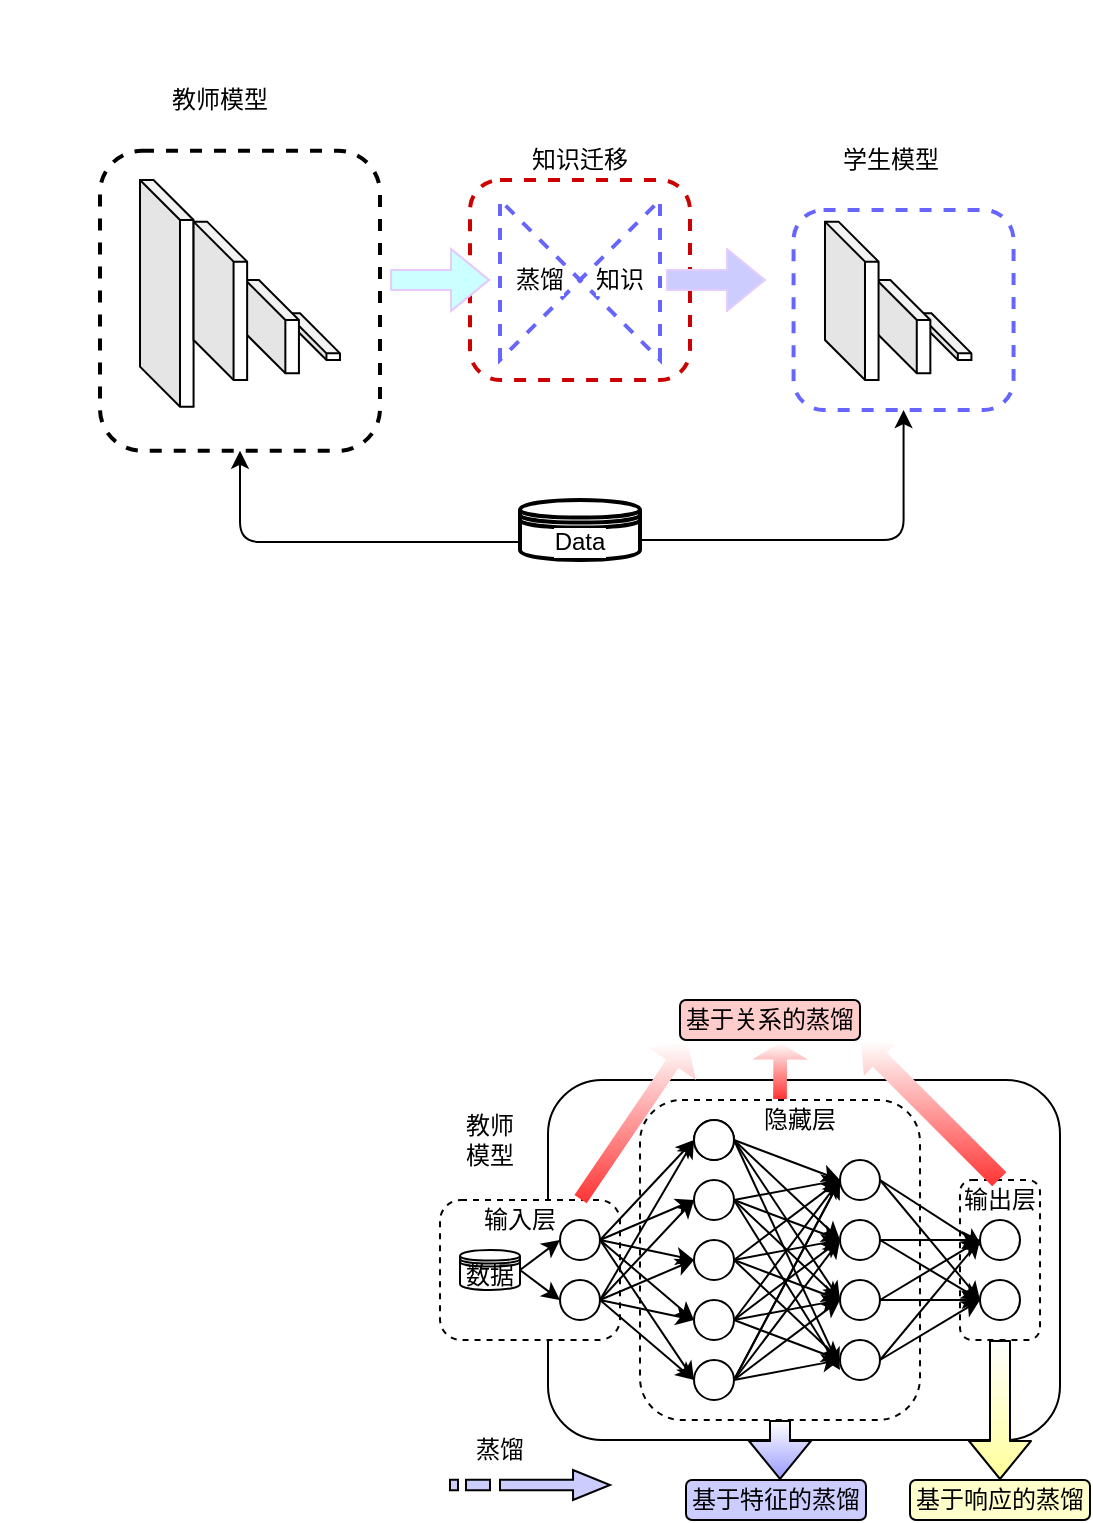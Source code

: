 <mxfile version="14.7.3" type="github">
  <diagram id="efgcIDd-TDXN1GQC0pDD" name="第 1 页">
    <mxGraphModel dx="1209" dy="649" grid="1" gridSize="10" guides="1" tooltips="1" connect="1" arrows="1" fold="1" page="1" pageScale="1" pageWidth="850" pageHeight="1100" math="0" shadow="0">
      <root>
        <mxCell id="0" />
        <mxCell id="1" parent="0" />
        <mxCell id="i-cecyi2e775cCpRPbeq-65" value="" style="rounded=1;whiteSpace=wrap;html=1;fillColor=none;" parent="1" vertex="1">
          <mxGeometry x="314" y="620" width="256" height="180" as="geometry" />
        </mxCell>
        <mxCell id="i-cecyi2e775cCpRPbeq-58" value="" style="rounded=1;whiteSpace=wrap;html=1;dashed=1;" parent="1" vertex="1">
          <mxGeometry x="260" y="680" width="90" height="70" as="geometry" />
        </mxCell>
        <mxCell id="i-cecyi2e775cCpRPbeq-64" value="" style="rounded=1;whiteSpace=wrap;html=1;dashed=1;" parent="1" vertex="1">
          <mxGeometry x="520" y="670" width="40" height="80" as="geometry" />
        </mxCell>
        <mxCell id="EhJ2OECVo1qDTwe-o5zJ-1" value="" style="swimlane;html=1;startSize=20;horizontal=1;containerType=tree;glass=0;dashed=1;strokeColor=none;fillColor=none;" parent="1" vertex="1">
          <mxGeometry x="40" y="80" width="530" height="310" as="geometry">
            <mxRectangle x="40" y="80" width="80" height="20" as="alternateBounds" />
          </mxGeometry>
        </mxCell>
        <mxCell id="EhJ2OECVo1qDTwe-o5zJ-2" value="" style="rounded=1;whiteSpace=wrap;html=1;dashed=1;strokeWidth=2;strokeColor=#6666FF;" parent="EhJ2OECVo1qDTwe-o5zJ-1" vertex="1">
          <mxGeometry x="396.78" y="105" width="110" height="100" as="geometry" />
        </mxCell>
        <mxCell id="EhJ2OECVo1qDTwe-o5zJ-3" value="" style="rounded=1;whiteSpace=wrap;html=1;dashed=1;strokeWidth=2;strokeColor=#CC0000;" parent="EhJ2OECVo1qDTwe-o5zJ-1" vertex="1">
          <mxGeometry x="235" y="90" width="110" height="100" as="geometry" />
        </mxCell>
        <mxCell id="EhJ2OECVo1qDTwe-o5zJ-41" value="" style="shape=collate;html=1;dashed=1;strokeColor=#6666FF;strokeWidth=2;rotation=-90;whiteSpace=wrap;labelBorderColor=none;labelBackgroundColor=#ffffff;" parent="EhJ2OECVo1qDTwe-o5zJ-1" vertex="1">
          <mxGeometry x="250" y="100" width="80" height="80" as="geometry" />
        </mxCell>
        <mxCell id="EhJ2OECVo1qDTwe-o5zJ-42" value="蒸馏" style="text;html=1;strokeColor=none;fillColor=none;align=center;verticalAlign=middle;whiteSpace=wrap;rounded=0;dashed=1;labelBackgroundColor=#ffffff;" parent="EhJ2OECVo1qDTwe-o5zJ-1" vertex="1">
          <mxGeometry x="250" y="130" width="40" height="20" as="geometry" />
        </mxCell>
        <mxCell id="EhJ2OECVo1qDTwe-o5zJ-43" value="知识" style="text;html=1;strokeColor=none;fillColor=none;align=center;verticalAlign=middle;whiteSpace=wrap;rounded=0;dashed=1;labelBackgroundColor=#ffffff;" parent="EhJ2OECVo1qDTwe-o5zJ-1" vertex="1">
          <mxGeometry x="290" y="130" width="40" height="20" as="geometry" />
        </mxCell>
        <mxCell id="EhJ2OECVo1qDTwe-o5zJ-44" value="教师模型" style="text;html=1;strokeColor=none;fillColor=none;align=center;verticalAlign=middle;whiteSpace=wrap;rounded=0;dashed=1;labelBackgroundColor=#ffffff;" parent="EhJ2OECVo1qDTwe-o5zJ-1" vertex="1">
          <mxGeometry x="85" y="40" width="50" height="20" as="geometry" />
        </mxCell>
        <mxCell id="EhJ2OECVo1qDTwe-o5zJ-45" value="知识迁移" style="text;html=1;strokeColor=none;fillColor=none;align=center;verticalAlign=middle;whiteSpace=wrap;rounded=0;dashed=1;labelBackgroundColor=#ffffff;" parent="EhJ2OECVo1qDTwe-o5zJ-1" vertex="1">
          <mxGeometry x="265" y="70" width="50" height="20" as="geometry" />
        </mxCell>
        <mxCell id="EhJ2OECVo1qDTwe-o5zJ-66" value="Data" style="shape=datastore;whiteSpace=wrap;html=1;labelBackgroundColor=#ffffff;strokeColor=#000000;strokeWidth=2;fillColor=none;" parent="EhJ2OECVo1qDTwe-o5zJ-1" vertex="1">
          <mxGeometry x="260" y="250" width="60" height="30" as="geometry" />
        </mxCell>
        <mxCell id="EhJ2OECVo1qDTwe-o5zJ-67" value="" style="edgeStyle=segmentEdgeStyle;endArrow=classic;html=1;strokeColor=#000000;fillColor=#CCCCFF;entryX=0.5;entryY=1;entryDx=0;entryDy=0;" parent="EhJ2OECVo1qDTwe-o5zJ-1" target="EhJ2OECVo1qDTwe-o5zJ-2" edge="1">
          <mxGeometry width="50" height="50" relative="1" as="geometry">
            <mxPoint x="320" y="270" as="sourcePoint" />
            <mxPoint x="370" y="220" as="targetPoint" />
          </mxGeometry>
        </mxCell>
        <mxCell id="EhJ2OECVo1qDTwe-o5zJ-69" value="学生模型" style="text;html=1;strokeColor=none;fillColor=none;align=center;verticalAlign=middle;whiteSpace=wrap;rounded=0;labelBackgroundColor=#ffffff;" parent="EhJ2OECVo1qDTwe-o5zJ-1" vertex="1">
          <mxGeometry x="412.5" y="70" width="65" height="20" as="geometry" />
        </mxCell>
        <mxCell id="B3fZlqtm0j4gGUwRaWmn-13" value="" style="shape=cube;whiteSpace=wrap;html=1;boundedLbl=1;backgroundOutline=1;darkOpacity=0.05;darkOpacity2=0.1;" vertex="1" parent="EhJ2OECVo1qDTwe-o5zJ-1">
          <mxGeometry x="458.924" y="156.663" width="26.786" height="23.333" as="geometry" />
        </mxCell>
        <mxCell id="B3fZlqtm0j4gGUwRaWmn-14" value="" style="shape=cube;whiteSpace=wrap;html=1;boundedLbl=1;backgroundOutline=1;darkOpacity=0.05;darkOpacity2=0.1;" vertex="1" parent="EhJ2OECVo1qDTwe-o5zJ-1">
          <mxGeometry x="438.389" y="139.997" width="26.786" height="46.667" as="geometry" />
        </mxCell>
        <mxCell id="B3fZlqtm0j4gGUwRaWmn-16" value="" style="shape=cube;whiteSpace=wrap;html=1;boundedLbl=1;backgroundOutline=1;darkOpacity=0.05;darkOpacity2=0.1;" vertex="1" parent="EhJ2OECVo1qDTwe-o5zJ-1">
          <mxGeometry x="412.496" y="110.83" width="26.786" height="79.167" as="geometry" />
        </mxCell>
        <mxCell id="EhJ2OECVo1qDTwe-o5zJ-4" value="" style="rounded=1;whiteSpace=wrap;html=1;dashed=1;strokeWidth=2;" parent="EhJ2OECVo1qDTwe-o5zJ-1" vertex="1">
          <mxGeometry x="50" y="75.41" width="140" height="150" as="geometry" />
        </mxCell>
        <mxCell id="EhJ2OECVo1qDTwe-o5zJ-68" value="" style="edgeStyle=segmentEdgeStyle;endArrow=classic;html=1;strokeColor=#000000;fillColor=#CCCCFF;entryX=0.5;entryY=1;entryDx=0;entryDy=0;exitX=0;exitY=0.7;exitDx=0;exitDy=0;" parent="EhJ2OECVo1qDTwe-o5zJ-1" source="EhJ2OECVo1qDTwe-o5zJ-66" target="EhJ2OECVo1qDTwe-o5zJ-4" edge="1">
          <mxGeometry width="50" height="50" relative="1" as="geometry">
            <mxPoint x="330" y="280" as="sourcePoint" />
            <mxPoint x="455" y="200" as="targetPoint" />
          </mxGeometry>
        </mxCell>
        <mxCell id="EhJ2OECVo1qDTwe-o5zJ-88" value="" style="shape=flexArrow;endArrow=classic;html=1;exitX=1;exitY=0.5;exitDx=0;exitDy=0;strokeColor=#E5CCFF;fillColor=#CCFFFF;" parent="1" edge="1">
          <mxGeometry width="50" height="50" relative="1" as="geometry">
            <mxPoint x="235" y="220" as="sourcePoint" />
            <mxPoint x="285" y="220" as="targetPoint" />
            <Array as="points">
              <mxPoint x="255" y="220" />
            </Array>
          </mxGeometry>
        </mxCell>
        <mxCell id="EhJ2OECVo1qDTwe-o5zJ-89" value="" style="shape=flexArrow;endArrow=classic;html=1;strokeColor=#E5CCFF;exitX=0.5;exitY=1;exitDx=0;exitDy=0;fillColor=#CCCCFF;" parent="1" edge="1">
          <mxGeometry width="50" height="50" relative="1" as="geometry">
            <mxPoint x="373" y="220" as="sourcePoint" />
            <mxPoint x="423" y="220" as="targetPoint" />
          </mxGeometry>
        </mxCell>
        <mxCell id="i-cecyi2e775cCpRPbeq-2" value="" style="group" parent="1" vertex="1" connectable="0">
          <mxGeometry x="320" y="640" width="250" height="160" as="geometry" />
        </mxCell>
        <mxCell id="i-cecyi2e775cCpRPbeq-56" value="" style="rounded=1;whiteSpace=wrap;html=1;dashed=1;" parent="i-cecyi2e775cCpRPbeq-2" vertex="1">
          <mxGeometry x="40" y="-10" width="140" height="160" as="geometry" />
        </mxCell>
        <mxCell id="i-cecyi2e775cCpRPbeq-3" value="" style="ellipse;whiteSpace=wrap;html=1;aspect=fixed;" parent="i-cecyi2e775cCpRPbeq-2" vertex="1">
          <mxGeometry x="67" width="20" height="20" as="geometry" />
        </mxCell>
        <mxCell id="i-cecyi2e775cCpRPbeq-4" value="" style="ellipse;whiteSpace=wrap;html=1;aspect=fixed;" parent="i-cecyi2e775cCpRPbeq-2" vertex="1">
          <mxGeometry x="67" y="30" width="20" height="20" as="geometry" />
        </mxCell>
        <mxCell id="i-cecyi2e775cCpRPbeq-5" value="" style="ellipse;whiteSpace=wrap;html=1;aspect=fixed;" parent="i-cecyi2e775cCpRPbeq-2" vertex="1">
          <mxGeometry x="67" y="60" width="20" height="20" as="geometry" />
        </mxCell>
        <mxCell id="i-cecyi2e775cCpRPbeq-6" value="" style="ellipse;whiteSpace=wrap;html=1;aspect=fixed;" parent="i-cecyi2e775cCpRPbeq-2" vertex="1">
          <mxGeometry x="67" y="90" width="20" height="20" as="geometry" />
        </mxCell>
        <mxCell id="i-cecyi2e775cCpRPbeq-7" value="" style="ellipse;whiteSpace=wrap;html=1;aspect=fixed;" parent="i-cecyi2e775cCpRPbeq-2" vertex="1">
          <mxGeometry x="67" y="120" width="20" height="20" as="geometry" />
        </mxCell>
        <mxCell id="i-cecyi2e775cCpRPbeq-8" value="" style="ellipse;whiteSpace=wrap;html=1;aspect=fixed;" parent="i-cecyi2e775cCpRPbeq-2" vertex="1">
          <mxGeometry y="50" width="20" height="20" as="geometry" />
        </mxCell>
        <mxCell id="i-cecyi2e775cCpRPbeq-9" value="" style="ellipse;whiteSpace=wrap;html=1;aspect=fixed;" parent="i-cecyi2e775cCpRPbeq-2" vertex="1">
          <mxGeometry y="80" width="20" height="20" as="geometry" />
        </mxCell>
        <mxCell id="i-cecyi2e775cCpRPbeq-16" value="" style="endArrow=classic;html=1;exitX=1;exitY=0.5;exitDx=0;exitDy=0;entryX=0;entryY=0.5;entryDx=0;entryDy=0;" parent="i-cecyi2e775cCpRPbeq-2" source="i-cecyi2e775cCpRPbeq-8" target="i-cecyi2e775cCpRPbeq-20" edge="1">
          <mxGeometry width="50" height="50" relative="1" as="geometry">
            <mxPoint x="260" y="200" as="sourcePoint" />
            <mxPoint x="40" y="10" as="targetPoint" />
          </mxGeometry>
        </mxCell>
        <mxCell id="i-cecyi2e775cCpRPbeq-17" value="" style="endArrow=classic;html=1;exitX=1;exitY=0.5;exitDx=0;exitDy=0;entryX=0;entryY=0.5;entryDx=0;entryDy=0;" parent="i-cecyi2e775cCpRPbeq-2" source="i-cecyi2e775cCpRPbeq-8" target="i-cecyi2e775cCpRPbeq-5" edge="1">
          <mxGeometry width="50" height="50" relative="1" as="geometry">
            <mxPoint x="40" y="80" as="sourcePoint" />
            <mxPoint x="60" y="30" as="targetPoint" />
          </mxGeometry>
        </mxCell>
        <mxCell id="i-cecyi2e775cCpRPbeq-18" value="" style="endArrow=classic;html=1;exitX=1;exitY=0.5;exitDx=0;exitDy=0;entryX=0;entryY=0.5;entryDx=0;entryDy=0;" parent="i-cecyi2e775cCpRPbeq-2" source="i-cecyi2e775cCpRPbeq-9" target="i-cecyi2e775cCpRPbeq-3" edge="1">
          <mxGeometry width="50" height="50" relative="1" as="geometry">
            <mxPoint x="30" y="70" as="sourcePoint" />
            <mxPoint x="40" y="20" as="targetPoint" />
          </mxGeometry>
        </mxCell>
        <mxCell id="i-cecyi2e775cCpRPbeq-19" value="" style="endArrow=classic;html=1;exitX=1;exitY=0.5;exitDx=0;exitDy=0;entryX=0;entryY=0.5;entryDx=0;entryDy=0;" parent="i-cecyi2e775cCpRPbeq-2" source="i-cecyi2e775cCpRPbeq-9" target="i-cecyi2e775cCpRPbeq-5" edge="1">
          <mxGeometry width="50" height="50" relative="1" as="geometry">
            <mxPoint x="30" y="110" as="sourcePoint" />
            <mxPoint x="40" y="70" as="targetPoint" />
          </mxGeometry>
        </mxCell>
        <mxCell id="i-cecyi2e775cCpRPbeq-20" value="" style="ellipse;whiteSpace=wrap;html=1;aspect=fixed;" parent="i-cecyi2e775cCpRPbeq-2" vertex="1">
          <mxGeometry x="67" width="20" height="20" as="geometry" />
        </mxCell>
        <mxCell id="i-cecyi2e775cCpRPbeq-21" value="" style="endArrow=classic;html=1;exitX=1;exitY=0.5;exitDx=0;exitDy=0;entryX=0;entryY=0.5;entryDx=0;entryDy=0;" parent="i-cecyi2e775cCpRPbeq-2" source="i-cecyi2e775cCpRPbeq-8" target="i-cecyi2e775cCpRPbeq-7" edge="1">
          <mxGeometry width="50" height="50" relative="1" as="geometry">
            <mxPoint x="30" y="70" as="sourcePoint" />
            <mxPoint x="50" y="110" as="targetPoint" />
          </mxGeometry>
        </mxCell>
        <mxCell id="i-cecyi2e775cCpRPbeq-39" value="" style="endArrow=classic;html=1;exitX=1;exitY=0.5;exitDx=0;exitDy=0;entryX=0;entryY=0.5;entryDx=0;entryDy=0;" parent="i-cecyi2e775cCpRPbeq-2" source="i-cecyi2e775cCpRPbeq-9" target="i-cecyi2e775cCpRPbeq-4" edge="1">
          <mxGeometry width="50" height="50" relative="1" as="geometry">
            <mxPoint x="30" y="100" as="sourcePoint" />
            <mxPoint x="40" y="40" as="targetPoint" />
          </mxGeometry>
        </mxCell>
        <mxCell id="i-cecyi2e775cCpRPbeq-57" value="隐藏层" style="text;html=1;strokeColor=none;fillColor=none;align=center;verticalAlign=middle;whiteSpace=wrap;rounded=0;dashed=1;" parent="i-cecyi2e775cCpRPbeq-2" vertex="1">
          <mxGeometry x="100" y="-10" width="40" height="20" as="geometry" />
        </mxCell>
        <mxCell id="i-cecyi2e775cCpRPbeq-38" value="" style="endArrow=classic;html=1;entryX=0;entryY=0.5;entryDx=0;entryDy=0;" parent="1" target="i-cecyi2e775cCpRPbeq-4" edge="1">
          <mxGeometry width="50" height="50" relative="1" as="geometry">
            <mxPoint x="340" y="700" as="sourcePoint" />
            <mxPoint x="370" y="660" as="targetPoint" />
          </mxGeometry>
        </mxCell>
        <mxCell id="i-cecyi2e775cCpRPbeq-40" value="" style="endArrow=classic;html=1;entryX=0;entryY=0.5;entryDx=0;entryDy=0;" parent="1" target="i-cecyi2e775cCpRPbeq-6" edge="1">
          <mxGeometry width="50" height="50" relative="1" as="geometry">
            <mxPoint x="340" y="730" as="sourcePoint" />
            <mxPoint x="370" y="720" as="targetPoint" />
          </mxGeometry>
        </mxCell>
        <mxCell id="i-cecyi2e775cCpRPbeq-41" value="" style="endArrow=classic;html=1;entryX=0;entryY=0.5;entryDx=0;entryDy=0;" parent="1" target="i-cecyi2e775cCpRPbeq-7" edge="1">
          <mxGeometry width="50" height="50" relative="1" as="geometry">
            <mxPoint x="340" y="730" as="sourcePoint" />
            <mxPoint x="370" y="750" as="targetPoint" />
          </mxGeometry>
        </mxCell>
        <mxCell id="i-cecyi2e775cCpRPbeq-42" value="" style="endArrow=classic;html=1;entryX=0;entryY=0.5;entryDx=0;entryDy=0;" parent="1" target="i-cecyi2e775cCpRPbeq-6" edge="1">
          <mxGeometry width="50" height="50" relative="1" as="geometry">
            <mxPoint x="340" y="700" as="sourcePoint" />
            <mxPoint x="360" y="740" as="targetPoint" />
          </mxGeometry>
        </mxCell>
        <mxCell id="i-cecyi2e775cCpRPbeq-43" value="" style="endArrow=classic;html=1;entryX=0;entryY=0.5;entryDx=0;entryDy=0;" parent="1" target="i-cecyi2e775cCpRPbeq-12" edge="1">
          <mxGeometry width="50" height="50" relative="1" as="geometry">
            <mxPoint x="407" y="650" as="sourcePoint" />
            <mxPoint x="437" y="705" as="targetPoint" />
          </mxGeometry>
        </mxCell>
        <mxCell id="i-cecyi2e775cCpRPbeq-44" value="" style="endArrow=classic;html=1;entryX=-0.02;entryY=0.66;entryDx=0;entryDy=0;entryPerimeter=0;" parent="1" target="i-cecyi2e775cCpRPbeq-13" edge="1">
          <mxGeometry width="50" height="50" relative="1" as="geometry">
            <mxPoint x="407" y="650" as="sourcePoint" />
            <mxPoint x="437" y="735" as="targetPoint" />
          </mxGeometry>
        </mxCell>
        <mxCell id="i-cecyi2e775cCpRPbeq-45" value="" style="endArrow=classic;html=1;entryX=0;entryY=0.5;entryDx=0;entryDy=0;" parent="1" target="i-cecyi2e775cCpRPbeq-12" edge="1">
          <mxGeometry width="50" height="50" relative="1" as="geometry">
            <mxPoint x="407" y="680" as="sourcePoint" />
            <mxPoint x="437" y="705" as="targetPoint" />
          </mxGeometry>
        </mxCell>
        <mxCell id="i-cecyi2e775cCpRPbeq-46" value="" style="endArrow=classic;html=1;entryX=0;entryY=0.75;entryDx=0;entryDy=0;entryPerimeter=0;" parent="1" target="i-cecyi2e775cCpRPbeq-13" edge="1">
          <mxGeometry width="50" height="50" relative="1" as="geometry">
            <mxPoint x="407" y="680" as="sourcePoint" />
            <mxPoint x="437" y="735" as="targetPoint" />
          </mxGeometry>
        </mxCell>
        <mxCell id="i-cecyi2e775cCpRPbeq-47" value="" style="endArrow=classic;html=1;entryX=0;entryY=0.5;entryDx=0;entryDy=0;" parent="1" target="i-cecyi2e775cCpRPbeq-11" edge="1">
          <mxGeometry width="50" height="50" relative="1" as="geometry">
            <mxPoint x="407" y="740" as="sourcePoint" />
            <mxPoint x="427" y="690" as="targetPoint" />
          </mxGeometry>
        </mxCell>
        <mxCell id="i-cecyi2e775cCpRPbeq-48" value="" style="endArrow=classic;html=1;entryX=0;entryY=0.5;entryDx=0;entryDy=0;" parent="1" target="i-cecyi2e775cCpRPbeq-12" edge="1">
          <mxGeometry width="50" height="50" relative="1" as="geometry">
            <mxPoint x="407" y="710" as="sourcePoint" />
            <mxPoint x="437" y="705" as="targetPoint" />
          </mxGeometry>
        </mxCell>
        <mxCell id="i-cecyi2e775cCpRPbeq-49" value="" style="endArrow=classic;html=1;entryX=0;entryY=0.5;entryDx=0;entryDy=0;" parent="1" target="i-cecyi2e775cCpRPbeq-12" edge="1">
          <mxGeometry width="50" height="50" relative="1" as="geometry">
            <mxPoint x="407" y="740" as="sourcePoint" />
            <mxPoint x="437" y="735" as="targetPoint" />
          </mxGeometry>
        </mxCell>
        <mxCell id="i-cecyi2e775cCpRPbeq-50" value="" style="endArrow=classic;html=1;exitX=1;exitY=0.5;exitDx=0;exitDy=0;" parent="1" source="i-cecyi2e775cCpRPbeq-7" edge="1">
          <mxGeometry width="50" height="50" relative="1" as="geometry">
            <mxPoint x="417" y="750" as="sourcePoint" />
            <mxPoint x="460" y="760" as="targetPoint" />
          </mxGeometry>
        </mxCell>
        <mxCell id="i-cecyi2e775cCpRPbeq-51" value="" style="endArrow=classic;html=1;entryX=0;entryY=0.5;entryDx=0;entryDy=0;" parent="1" target="i-cecyi2e775cCpRPbeq-10" edge="1">
          <mxGeometry width="50" height="50" relative="1" as="geometry">
            <mxPoint x="407" y="770" as="sourcePoint" />
            <mxPoint x="427" y="670" as="targetPoint" />
          </mxGeometry>
        </mxCell>
        <mxCell id="i-cecyi2e775cCpRPbeq-52" value="" style="endArrow=classic;html=1;" parent="1" edge="1">
          <mxGeometry width="50" height="50" relative="1" as="geometry">
            <mxPoint x="407" y="770" as="sourcePoint" />
            <mxPoint x="460" y="730" as="targetPoint" />
          </mxGeometry>
        </mxCell>
        <mxCell id="i-cecyi2e775cCpRPbeq-53" value="" style="endArrow=classic;html=1;entryX=0;entryY=0.5;entryDx=0;entryDy=0;" parent="1" target="i-cecyi2e775cCpRPbeq-10" edge="1">
          <mxGeometry width="50" height="50" relative="1" as="geometry">
            <mxPoint x="407" y="770" as="sourcePoint" />
            <mxPoint x="427" y="670" as="targetPoint" />
          </mxGeometry>
        </mxCell>
        <mxCell id="i-cecyi2e775cCpRPbeq-54" value="" style="endArrow=classic;html=1;exitX=1;exitY=0.5;exitDx=0;exitDy=0;entryX=0;entryY=0.5;entryDx=0;entryDy=0;" parent="1" source="i-cecyi2e775cCpRPbeq-6" target="i-cecyi2e775cCpRPbeq-13" edge="1">
          <mxGeometry width="50" height="50" relative="1" as="geometry">
            <mxPoint x="417" y="780" as="sourcePoint" />
            <mxPoint x="427" y="760" as="targetPoint" />
          </mxGeometry>
        </mxCell>
        <mxCell id="i-cecyi2e775cCpRPbeq-55" value="" style="endArrow=classic;html=1;exitX=1;exitY=0.5;exitDx=0;exitDy=0;entryX=0;entryY=0.5;entryDx=0;entryDy=0;" parent="1" source="i-cecyi2e775cCpRPbeq-5" target="i-cecyi2e775cCpRPbeq-13" edge="1">
          <mxGeometry width="50" height="50" relative="1" as="geometry">
            <mxPoint x="417" y="750" as="sourcePoint" />
            <mxPoint x="427" y="760" as="targetPoint" />
          </mxGeometry>
        </mxCell>
        <mxCell id="i-cecyi2e775cCpRPbeq-10" value="" style="ellipse;whiteSpace=wrap;html=1;aspect=fixed;" parent="1" vertex="1">
          <mxGeometry x="460" y="660" width="20" height="20" as="geometry" />
        </mxCell>
        <mxCell id="i-cecyi2e775cCpRPbeq-11" value="" style="ellipse;whiteSpace=wrap;html=1;aspect=fixed;" parent="1" vertex="1">
          <mxGeometry x="460" y="690" width="20" height="20" as="geometry" />
        </mxCell>
        <mxCell id="i-cecyi2e775cCpRPbeq-12" value="" style="ellipse;whiteSpace=wrap;html=1;aspect=fixed;" parent="1" vertex="1">
          <mxGeometry x="460" y="720" width="20" height="20" as="geometry" />
        </mxCell>
        <mxCell id="i-cecyi2e775cCpRPbeq-13" value="" style="ellipse;whiteSpace=wrap;html=1;aspect=fixed;" parent="1" vertex="1">
          <mxGeometry x="460" y="750" width="20" height="20" as="geometry" />
        </mxCell>
        <mxCell id="i-cecyi2e775cCpRPbeq-14" value="" style="ellipse;whiteSpace=wrap;html=1;aspect=fixed;" parent="1" vertex="1">
          <mxGeometry x="530" y="690" width="20" height="20" as="geometry" />
        </mxCell>
        <mxCell id="i-cecyi2e775cCpRPbeq-15" value="" style="ellipse;whiteSpace=wrap;html=1;aspect=fixed;" parent="1" vertex="1">
          <mxGeometry x="530" y="720" width="20" height="20" as="geometry" />
        </mxCell>
        <mxCell id="i-cecyi2e775cCpRPbeq-30" value="" style="endArrow=classic;html=1;exitX=1;exitY=0.5;exitDx=0;exitDy=0;entryX=0.047;entryY=0.647;entryDx=0;entryDy=0;entryPerimeter=0;" parent="1" source="i-cecyi2e775cCpRPbeq-10" target="i-cecyi2e775cCpRPbeq-14" edge="1">
          <mxGeometry width="50" height="50" relative="1" as="geometry">
            <mxPoint x="450" y="725" as="sourcePoint" />
            <mxPoint x="470" y="775" as="targetPoint" />
          </mxGeometry>
        </mxCell>
        <mxCell id="i-cecyi2e775cCpRPbeq-31" value="" style="endArrow=classic;html=1;entryX=0;entryY=0.5;entryDx=0;entryDy=0;exitX=1;exitY=0.5;exitDx=0;exitDy=0;" parent="1" source="i-cecyi2e775cCpRPbeq-10" target="i-cecyi2e775cCpRPbeq-15" edge="1">
          <mxGeometry width="50" height="50" relative="1" as="geometry">
            <mxPoint x="479" y="673" as="sourcePoint" />
            <mxPoint x="510.94" y="712.94" as="targetPoint" />
          </mxGeometry>
        </mxCell>
        <mxCell id="i-cecyi2e775cCpRPbeq-32" value="" style="endArrow=classic;html=1;entryX=0;entryY=0.5;entryDx=0;entryDy=0;exitX=1;exitY=0.5;exitDx=0;exitDy=0;" parent="1" source="i-cecyi2e775cCpRPbeq-11" target="i-cecyi2e775cCpRPbeq-14" edge="1">
          <mxGeometry width="50" height="50" relative="1" as="geometry">
            <mxPoint x="483" y="675" as="sourcePoint" />
            <mxPoint x="510" y="740" as="targetPoint" />
          </mxGeometry>
        </mxCell>
        <mxCell id="i-cecyi2e775cCpRPbeq-33" value="" style="endArrow=classic;html=1;entryX=0;entryY=0.5;entryDx=0;entryDy=0;exitX=1;exitY=0.5;exitDx=0;exitDy=0;" parent="1" source="i-cecyi2e775cCpRPbeq-11" target="i-cecyi2e775cCpRPbeq-15" edge="1">
          <mxGeometry width="50" height="50" relative="1" as="geometry">
            <mxPoint x="490" y="710" as="sourcePoint" />
            <mxPoint x="510" y="710" as="targetPoint" />
          </mxGeometry>
        </mxCell>
        <mxCell id="i-cecyi2e775cCpRPbeq-34" value="" style="endArrow=classic;html=1;entryX=0;entryY=0.5;entryDx=0;entryDy=0;exitX=1;exitY=0.5;exitDx=0;exitDy=0;exitPerimeter=0;" parent="1" source="i-cecyi2e775cCpRPbeq-12" target="i-cecyi2e775cCpRPbeq-14" edge="1">
          <mxGeometry width="50" height="50" relative="1" as="geometry">
            <mxPoint x="490" y="710" as="sourcePoint" />
            <mxPoint x="510" y="740" as="targetPoint" />
          </mxGeometry>
        </mxCell>
        <mxCell id="i-cecyi2e775cCpRPbeq-35" value="" style="endArrow=classic;html=1;entryX=0;entryY=0.5;entryDx=0;entryDy=0;exitX=1;exitY=0.5;exitDx=0;exitDy=0;" parent="1" source="i-cecyi2e775cCpRPbeq-12" target="i-cecyi2e775cCpRPbeq-15" edge="1">
          <mxGeometry width="50" height="50" relative="1" as="geometry">
            <mxPoint x="490" y="740" as="sourcePoint" />
            <mxPoint x="510" y="710" as="targetPoint" />
          </mxGeometry>
        </mxCell>
        <mxCell id="i-cecyi2e775cCpRPbeq-36" value="" style="endArrow=classic;html=1;entryX=0;entryY=0.5;entryDx=0;entryDy=0;exitX=1;exitY=0.5;exitDx=0;exitDy=0;" parent="1" source="i-cecyi2e775cCpRPbeq-13" target="i-cecyi2e775cCpRPbeq-14" edge="1">
          <mxGeometry width="50" height="50" relative="1" as="geometry">
            <mxPoint x="490" y="740" as="sourcePoint" />
            <mxPoint x="510" y="740" as="targetPoint" />
          </mxGeometry>
        </mxCell>
        <mxCell id="i-cecyi2e775cCpRPbeq-37" value="" style="endArrow=classic;html=1;entryX=0;entryY=0.5;entryDx=0;entryDy=0;exitX=1;exitY=0.5;exitDx=0;exitDy=0;" parent="1" source="i-cecyi2e775cCpRPbeq-13" target="i-cecyi2e775cCpRPbeq-15" edge="1">
          <mxGeometry width="50" height="50" relative="1" as="geometry">
            <mxPoint x="490" y="770" as="sourcePoint" />
            <mxPoint x="510" y="710" as="targetPoint" />
          </mxGeometry>
        </mxCell>
        <mxCell id="i-cecyi2e775cCpRPbeq-22" value="" style="endArrow=classic;html=1;exitX=1;exitY=0.5;exitDx=0;exitDy=0;entryX=0;entryY=0.5;entryDx=0;entryDy=0;" parent="1" source="i-cecyi2e775cCpRPbeq-20" target="i-cecyi2e775cCpRPbeq-10" edge="1">
          <mxGeometry width="50" height="50" relative="1" as="geometry">
            <mxPoint x="377" y="710" as="sourcePoint" />
            <mxPoint x="397" y="780" as="targetPoint" />
          </mxGeometry>
        </mxCell>
        <mxCell id="i-cecyi2e775cCpRPbeq-24" value="" style="endArrow=classic;html=1;entryX=0;entryY=0.5;entryDx=0;entryDy=0;exitX=1;exitY=0.5;exitDx=0;exitDy=0;" parent="1" source="i-cecyi2e775cCpRPbeq-4" target="i-cecyi2e775cCpRPbeq-10" edge="1">
          <mxGeometry width="50" height="50" relative="1" as="geometry">
            <mxPoint x="417" y="660" as="sourcePoint" />
            <mxPoint x="436.6" y="768.2" as="targetPoint" />
          </mxGeometry>
        </mxCell>
        <mxCell id="i-cecyi2e775cCpRPbeq-26" value="" style="endArrow=classic;html=1;entryX=0;entryY=0.5;entryDx=0;entryDy=0;exitX=1;exitY=0.5;exitDx=0;exitDy=0;" parent="1" source="i-cecyi2e775cCpRPbeq-5" target="i-cecyi2e775cCpRPbeq-10" edge="1">
          <mxGeometry width="50" height="50" relative="1" as="geometry">
            <mxPoint x="417" y="690" as="sourcePoint" />
            <mxPoint x="437" y="770" as="targetPoint" />
          </mxGeometry>
        </mxCell>
        <mxCell id="i-cecyi2e775cCpRPbeq-28" value="" style="endArrow=classic;html=1;entryX=0;entryY=0.5;entryDx=0;entryDy=0;exitX=1;exitY=0.5;exitDx=0;exitDy=0;" parent="1" source="i-cecyi2e775cCpRPbeq-6" target="i-cecyi2e775cCpRPbeq-10" edge="1">
          <mxGeometry width="50" height="50" relative="1" as="geometry">
            <mxPoint x="417" y="720" as="sourcePoint" />
            <mxPoint x="437" y="705" as="targetPoint" />
          </mxGeometry>
        </mxCell>
        <mxCell id="i-cecyi2e775cCpRPbeq-23" value="" style="endArrow=classic;html=1;exitX=1;exitY=0.5;exitDx=0;exitDy=0;entryX=0;entryY=0.5;entryDx=0;entryDy=0;" parent="1" source="i-cecyi2e775cCpRPbeq-20" target="i-cecyi2e775cCpRPbeq-11" edge="1">
          <mxGeometry width="50" height="50" relative="1" as="geometry">
            <mxPoint x="417" y="660" as="sourcePoint" />
            <mxPoint x="437" y="675" as="targetPoint" />
          </mxGeometry>
        </mxCell>
        <mxCell id="i-cecyi2e775cCpRPbeq-25" value="" style="endArrow=classic;html=1;entryX=0;entryY=0.5;entryDx=0;entryDy=0;exitX=1;exitY=0.5;exitDx=0;exitDy=0;" parent="1" source="i-cecyi2e775cCpRPbeq-4" target="i-cecyi2e775cCpRPbeq-11" edge="1">
          <mxGeometry width="50" height="50" relative="1" as="geometry">
            <mxPoint x="417" y="690" as="sourcePoint" />
            <mxPoint x="437" y="675" as="targetPoint" />
          </mxGeometry>
        </mxCell>
        <mxCell id="i-cecyi2e775cCpRPbeq-27" value="" style="endArrow=classic;html=1;entryX=0;entryY=0.5;entryDx=0;entryDy=0;exitX=1;exitY=0.5;exitDx=0;exitDy=0;" parent="1" source="i-cecyi2e775cCpRPbeq-5" target="i-cecyi2e775cCpRPbeq-11" edge="1">
          <mxGeometry width="50" height="50" relative="1" as="geometry">
            <mxPoint x="417" y="720" as="sourcePoint" />
            <mxPoint x="437" y="675" as="targetPoint" />
          </mxGeometry>
        </mxCell>
        <mxCell id="i-cecyi2e775cCpRPbeq-29" value="" style="endArrow=classic;html=1;exitX=1;exitY=0.5;exitDx=0;exitDy=0;entryX=0;entryY=0.5;entryDx=0;entryDy=0;" parent="1" source="i-cecyi2e775cCpRPbeq-7" target="i-cecyi2e775cCpRPbeq-11" edge="1">
          <mxGeometry width="50" height="50" relative="1" as="geometry">
            <mxPoint x="417" y="780" as="sourcePoint" />
            <mxPoint x="437" y="680" as="targetPoint" />
          </mxGeometry>
        </mxCell>
        <mxCell id="i-cecyi2e775cCpRPbeq-60" style="rounded=0;orthogonalLoop=1;jettySize=auto;html=1;exitX=1;exitY=0.5;exitDx=0;exitDy=0;entryX=0;entryY=0.5;entryDx=0;entryDy=0;" parent="1" source="i-cecyi2e775cCpRPbeq-59" target="i-cecyi2e775cCpRPbeq-8" edge="1">
          <mxGeometry relative="1" as="geometry" />
        </mxCell>
        <mxCell id="i-cecyi2e775cCpRPbeq-61" style="edgeStyle=none;rounded=0;orthogonalLoop=1;jettySize=auto;html=1;exitX=1;exitY=0.5;exitDx=0;exitDy=0;entryX=0;entryY=0.5;entryDx=0;entryDy=0;" parent="1" source="i-cecyi2e775cCpRPbeq-59" target="i-cecyi2e775cCpRPbeq-9" edge="1">
          <mxGeometry relative="1" as="geometry" />
        </mxCell>
        <mxCell id="i-cecyi2e775cCpRPbeq-59" value="数据" style="shape=datastore;whiteSpace=wrap;html=1;" parent="1" vertex="1">
          <mxGeometry x="270" y="705" width="30" height="20" as="geometry" />
        </mxCell>
        <mxCell id="i-cecyi2e775cCpRPbeq-62" value="输入层" style="text;html=1;strokeColor=none;fillColor=none;align=center;verticalAlign=middle;whiteSpace=wrap;rounded=0;" parent="1" vertex="1">
          <mxGeometry x="280" y="680" width="40" height="20" as="geometry" />
        </mxCell>
        <mxCell id="i-cecyi2e775cCpRPbeq-70" style="edgeStyle=none;rounded=0;orthogonalLoop=1;jettySize=auto;html=1;exitX=0.5;exitY=0;exitDx=0;exitDy=0;entryX=1;entryY=1;entryDx=0;entryDy=0;fillColor=#ffffff;shape=flexArrow;strokeColor=none;endWidth=11.429;endSize=4.166;gradientColor=#FF3333;" parent="1" source="i-cecyi2e775cCpRPbeq-63" target="i-cecyi2e775cCpRPbeq-67" edge="1">
          <mxGeometry relative="1" as="geometry" />
        </mxCell>
        <mxCell id="i-cecyi2e775cCpRPbeq-63" value="输出层" style="text;html=1;strokeColor=none;fillColor=none;align=center;verticalAlign=middle;whiteSpace=wrap;rounded=0;" parent="1" vertex="1">
          <mxGeometry x="520" y="670" width="40" height="20" as="geometry" />
        </mxCell>
        <mxCell id="i-cecyi2e775cCpRPbeq-67" value="基于关系的蒸馏" style="rounded=1;whiteSpace=wrap;html=1;fillColor=#FFCCCC;" parent="1" vertex="1">
          <mxGeometry x="380" y="580" width="90" height="20" as="geometry" />
        </mxCell>
        <mxCell id="i-cecyi2e775cCpRPbeq-68" style="edgeStyle=none;rounded=0;orthogonalLoop=1;jettySize=auto;html=1;entryX=0.045;entryY=1.021;entryDx=0;entryDy=0;entryPerimeter=0;fillColor=#ffffff;shape=flexArrow;strokeColor=none;width=7.429;endSize=4.154;gradientColor=#FF3333;" parent="1" target="i-cecyi2e775cCpRPbeq-67" edge="1">
          <mxGeometry relative="1" as="geometry">
            <mxPoint x="330" y="680" as="sourcePoint" />
          </mxGeometry>
        </mxCell>
        <mxCell id="i-cecyi2e775cCpRPbeq-69" style="edgeStyle=none;rounded=0;orthogonalLoop=1;jettySize=auto;html=1;exitX=0.25;exitY=0;exitDx=0;exitDy=0;entryX=0.557;entryY=1.04;entryDx=0;entryDy=0;entryPerimeter=0;fillColor=#ffffff;shape=flexArrow;strokeColor=none;width=6.857;endSize=2.486;gradientColor=#FF3333;" parent="1" source="i-cecyi2e775cCpRPbeq-57" target="i-cecyi2e775cCpRPbeq-67" edge="1">
          <mxGeometry relative="1" as="geometry" />
        </mxCell>
        <mxCell id="i-cecyi2e775cCpRPbeq-71" value="基于特征的蒸馏" style="rounded=1;whiteSpace=wrap;html=1;fillColor=#CCCCFF;" parent="1" vertex="1">
          <mxGeometry x="383" y="820" width="90" height="20" as="geometry" />
        </mxCell>
        <mxCell id="i-cecyi2e775cCpRPbeq-72" style="edgeStyle=none;shape=flexArrow;rounded=0;orthogonalLoop=1;jettySize=auto;html=1;exitX=0.5;exitY=1;exitDx=0;exitDy=0;fillColor=#ffffff;gradientColor=#9999FF;" parent="1" source="i-cecyi2e775cCpRPbeq-56" edge="1">
          <mxGeometry relative="1" as="geometry">
            <mxPoint x="430" y="820" as="targetPoint" />
          </mxGeometry>
        </mxCell>
        <mxCell id="i-cecyi2e775cCpRPbeq-73" value="" style="html=1;shadow=0;dashed=0;align=center;verticalAlign=middle;shape=mxgraph.arrows2.stripedArrow;dy=0.65;dx=18.48;notch=25;fillColor=#CCCCFF;gradientColor=none;" parent="1" vertex="1">
          <mxGeometry x="265" y="815" width="80" height="15" as="geometry" />
        </mxCell>
        <mxCell id="i-cecyi2e775cCpRPbeq-74" value="蒸馏" style="text;html=1;strokeColor=none;fillColor=none;align=center;verticalAlign=middle;whiteSpace=wrap;rounded=0;" parent="1" vertex="1">
          <mxGeometry x="270" y="795" width="40" height="20" as="geometry" />
        </mxCell>
        <mxCell id="i-cecyi2e775cCpRPbeq-75" value="基于响应的蒸馏" style="rounded=1;whiteSpace=wrap;html=1;fillColor=#FFFFCC;" parent="1" vertex="1">
          <mxGeometry x="495" y="820" width="90" height="20" as="geometry" />
        </mxCell>
        <mxCell id="i-cecyi2e775cCpRPbeq-76" value="" style="shape=flexArrow;endArrow=classic;html=1;fillColor=#ffffff;entryX=0.5;entryY=0;entryDx=0;entryDy=0;gradientColor=#FFFF99;" parent="1" target="i-cecyi2e775cCpRPbeq-75" edge="1">
          <mxGeometry width="50" height="50" relative="1" as="geometry">
            <mxPoint x="540" y="750" as="sourcePoint" />
            <mxPoint x="555" y="750" as="targetPoint" />
          </mxGeometry>
        </mxCell>
        <mxCell id="i-cecyi2e775cCpRPbeq-66" value="教师模型" style="text;html=1;strokeColor=none;fillColor=none;align=center;verticalAlign=middle;whiteSpace=wrap;rounded=0;" parent="1" vertex="1">
          <mxGeometry x="270" y="640" width="30" height="20" as="geometry" />
        </mxCell>
        <mxCell id="B3fZlqtm0j4gGUwRaWmn-2" value="" style="shape=cube;whiteSpace=wrap;html=1;boundedLbl=1;backgroundOutline=1;darkOpacity=0.05;darkOpacity2=0.1;" vertex="1" parent="1">
          <mxGeometry x="183.214" y="236.663" width="26.786" height="23.333" as="geometry" />
        </mxCell>
        <mxCell id="B3fZlqtm0j4gGUwRaWmn-3" value="" style="shape=cube;whiteSpace=wrap;html=1;boundedLbl=1;backgroundOutline=1;darkOpacity=0.05;darkOpacity2=0.1;" vertex="1" parent="1">
          <mxGeometry x="162.679" y="219.997" width="26.786" height="46.667" as="geometry" />
        </mxCell>
        <mxCell id="B3fZlqtm0j4gGUwRaWmn-4" value="" style="shape=cube;whiteSpace=wrap;html=1;boundedLbl=1;backgroundOutline=1;darkOpacity=0.05;darkOpacity2=0.1;" vertex="1" parent="1">
          <mxGeometry x="110" y="169.997" width="26.786" height="113.333" as="geometry" />
        </mxCell>
        <mxCell id="B3fZlqtm0j4gGUwRaWmn-5" value="" style="shape=cube;whiteSpace=wrap;html=1;boundedLbl=1;backgroundOutline=1;darkOpacity=0.05;darkOpacity2=0.1;" vertex="1" parent="1">
          <mxGeometry x="136.786" y="190.83" width="26.786" height="79.167" as="geometry" />
        </mxCell>
      </root>
    </mxGraphModel>
  </diagram>
</mxfile>
